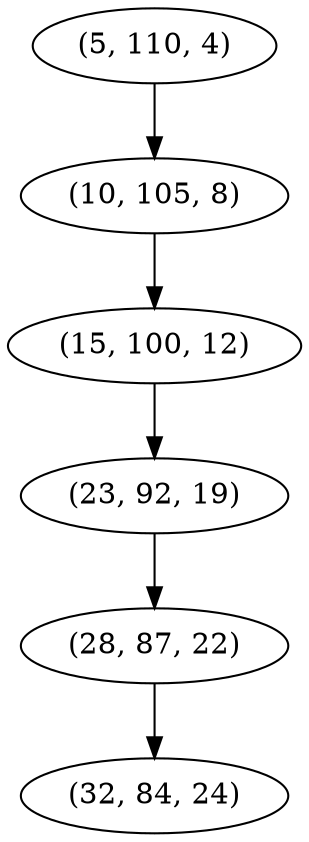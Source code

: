 digraph tree {
    "(5, 110, 4)";
    "(10, 105, 8)";
    "(15, 100, 12)";
    "(23, 92, 19)";
    "(28, 87, 22)";
    "(32, 84, 24)";
    "(5, 110, 4)" -> "(10, 105, 8)";
    "(10, 105, 8)" -> "(15, 100, 12)";
    "(15, 100, 12)" -> "(23, 92, 19)";
    "(23, 92, 19)" -> "(28, 87, 22)";
    "(28, 87, 22)" -> "(32, 84, 24)";
}
